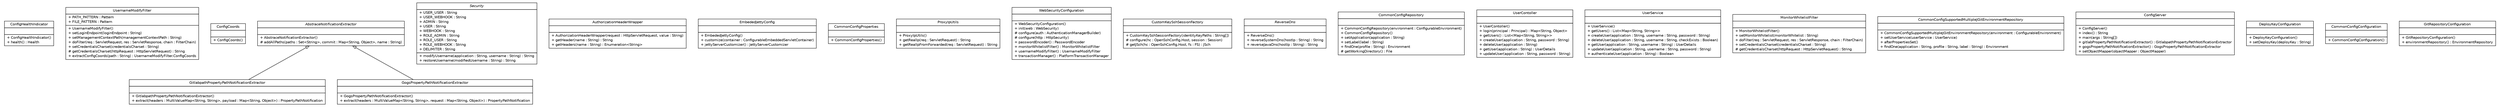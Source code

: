 #!/usr/local/bin/dot
#
# Class diagram 
# Generated by UMLGraph version R5_6-24-gf6e263 (http://www.umlgraph.org/)
#

digraph G {
	edge [fontname="Helvetica",fontsize=10,labelfontname="Helvetica",labelfontsize=10];
	node [fontname="Helvetica",fontsize=10,shape=plaintext];
	nodesep=0.25;
	ranksep=0.5;
	// com.yirendai.oss.environment.configserver.ConfigHealthIndicator
	c0 [label=<<table title="com.yirendai.oss.environment.configserver.ConfigHealthIndicator" border="0" cellborder="1" cellspacing="0" cellpadding="2" port="p" href="./ConfigHealthIndicator.html">
		<tr><td><table border="0" cellspacing="0" cellpadding="1">
<tr><td align="center" balign="center"> ConfigHealthIndicator </td></tr>
		</table></td></tr>
		<tr><td><table border="0" cellspacing="0" cellpadding="1">
<tr><td align="left" balign="left">  </td></tr>
		</table></td></tr>
		<tr><td><table border="0" cellspacing="0" cellpadding="1">
<tr><td align="left" balign="left"> + ConfigHealthIndicator() </td></tr>
<tr><td align="left" balign="left"> + health() : Health </td></tr>
		</table></td></tr>
		</table>>, URL="./ConfigHealthIndicator.html", fontname="Helvetica", fontcolor="black", fontsize=10.0];
	// com.yirendai.oss.environment.configserver.UsernameModifyFilter
	c1 [label=<<table title="com.yirendai.oss.environment.configserver.UsernameModifyFilter" border="0" cellborder="1" cellspacing="0" cellpadding="2" port="p" href="./UsernameModifyFilter.html">
		<tr><td><table border="0" cellspacing="0" cellpadding="1">
<tr><td align="center" balign="center"> UsernameModifyFilter </td></tr>
		</table></td></tr>
		<tr><td><table border="0" cellspacing="0" cellpadding="1">
<tr><td align="left" balign="left"> + PATH_PATTERN : Pattern </td></tr>
<tr><td align="left" balign="left"> + FILE_PATTERN : Pattern </td></tr>
		</table></td></tr>
		<tr><td><table border="0" cellspacing="0" cellpadding="1">
<tr><td align="left" balign="left"> + UsernameModifyFilter() </td></tr>
<tr><td align="left" balign="left"> + setLoginEndpoint(loginEndpoint : String) </td></tr>
<tr><td align="left" balign="left"> + setManagementContextPath(managementContextPath : String) </td></tr>
<tr><td align="left" balign="left"> + doFilter(req : ServletRequest, res : ServletResponse, chain : FilterChain) </td></tr>
<tr><td align="left" balign="left"> + setCredentialsCharset(credentialsCharset : String) </td></tr>
<tr><td align="left" balign="left"> # getCredentialsCharset(httpRequest : HttpServletRequest) : String </td></tr>
<tr><td align="left" balign="left"> + extractConfigCoords(path : String) : UsernameModifyFilter.ConfigCoords </td></tr>
		</table></td></tr>
		</table>>, URL="./UsernameModifyFilter.html", fontname="Helvetica", fontcolor="black", fontsize=10.0];
	// com.yirendai.oss.environment.configserver.UsernameModifyFilter.ConfigCoords
	c2 [label=<<table title="com.yirendai.oss.environment.configserver.UsernameModifyFilter.ConfigCoords" border="0" cellborder="1" cellspacing="0" cellpadding="2" port="p" href="./UsernameModifyFilter.ConfigCoords.html">
		<tr><td><table border="0" cellspacing="0" cellpadding="1">
<tr><td align="center" balign="center"> ConfigCoords </td></tr>
		</table></td></tr>
		<tr><td><table border="0" cellspacing="0" cellpadding="1">
<tr><td align="left" balign="left">  </td></tr>
		</table></td></tr>
		<tr><td><table border="0" cellspacing="0" cellpadding="1">
<tr><td align="left" balign="left"> + ConfigCoords() </td></tr>
		</table></td></tr>
		</table>>, URL="./UsernameModifyFilter.ConfigCoords.html", fontname="Helvetica", fontcolor="black", fontsize=10.0];
	// com.yirendai.oss.environment.configserver.AbstraceNotificationExtractor
	c3 [label=<<table title="com.yirendai.oss.environment.configserver.AbstraceNotificationExtractor" border="0" cellborder="1" cellspacing="0" cellpadding="2" port="p" href="./AbstraceNotificationExtractor.html">
		<tr><td><table border="0" cellspacing="0" cellpadding="1">
<tr><td align="center" balign="center"><font face="Helvetica-Oblique"> AbstraceNotificationExtractor </font></td></tr>
		</table></td></tr>
		<tr><td><table border="0" cellspacing="0" cellpadding="1">
<tr><td align="left" balign="left">  </td></tr>
		</table></td></tr>
		<tr><td><table border="0" cellspacing="0" cellpadding="1">
<tr><td align="left" balign="left"> + AbstraceNotificationExtractor() </td></tr>
<tr><td align="left" balign="left"> # addAllPaths(paths : Set&lt;String&gt;, commit : Map&lt;String, Object&gt;, name : String) </td></tr>
		</table></td></tr>
		</table>>, URL="./AbstraceNotificationExtractor.html", fontname="Helvetica", fontcolor="black", fontsize=10.0];
	// com.yirendai.oss.environment.configserver.Security
	c4 [label=<<table title="com.yirendai.oss.environment.configserver.Security" border="0" cellborder="1" cellspacing="0" cellpadding="2" port="p" href="./Security.html">
		<tr><td><table border="0" cellspacing="0" cellpadding="1">
<tr><td align="center" balign="center"><font face="Helvetica-Oblique"> Security </font></td></tr>
		</table></td></tr>
		<tr><td><table border="0" cellspacing="0" cellpadding="1">
<tr><td align="left" balign="left"> + USER_USER : String </td></tr>
<tr><td align="left" balign="left"> + USER_WEBHOOK : String </td></tr>
<tr><td align="left" balign="left"> + ADMIN : String </td></tr>
<tr><td align="left" balign="left"> + USER : String </td></tr>
<tr><td align="left" balign="left"> + WEBHOOK : String </td></tr>
<tr><td align="left" balign="left"> + ROLE_ADMIN : String </td></tr>
<tr><td align="left" balign="left"> + ROLE_USER : String </td></tr>
<tr><td align="left" balign="left"> + ROLE_WEBHOOK : String </td></tr>
<tr><td align="left" balign="left"> + DELIMITER : String </td></tr>
		</table></td></tr>
		<tr><td><table border="0" cellspacing="0" cellpadding="1">
<tr><td align="left" balign="left"> + modifyUsername(application : String, username : String) : String </td></tr>
<tr><td align="left" balign="left"> + restoreUsername(modifiedUsername : String) : String </td></tr>
		</table></td></tr>
		</table>>, URL="./Security.html", fontname="Helvetica", fontcolor="black", fontsize=10.0];
	// com.yirendai.oss.environment.configserver.AuthorizationHeaderWrapper
	c5 [label=<<table title="com.yirendai.oss.environment.configserver.AuthorizationHeaderWrapper" border="0" cellborder="1" cellspacing="0" cellpadding="2" port="p" href="./AuthorizationHeaderWrapper.html">
		<tr><td><table border="0" cellspacing="0" cellpadding="1">
<tr><td align="center" balign="center"> AuthorizationHeaderWrapper </td></tr>
		</table></td></tr>
		<tr><td><table border="0" cellspacing="0" cellpadding="1">
<tr><td align="left" balign="left">  </td></tr>
		</table></td></tr>
		<tr><td><table border="0" cellspacing="0" cellpadding="1">
<tr><td align="left" balign="left"> + AuthorizationHeaderWrapper(request : HttpServletRequest, value : String) </td></tr>
<tr><td align="left" balign="left"> + getHeader(name : String) : String </td></tr>
<tr><td align="left" balign="left"> + getHeaders(name : String) : Enumeration&lt;String&gt; </td></tr>
		</table></td></tr>
		</table>>, URL="./AuthorizationHeaderWrapper.html", fontname="Helvetica", fontcolor="black", fontsize=10.0];
	// com.yirendai.oss.environment.configserver.EmbededJettyConfig
	c6 [label=<<table title="com.yirendai.oss.environment.configserver.EmbededJettyConfig" border="0" cellborder="1" cellspacing="0" cellpadding="2" port="p" href="./EmbededJettyConfig.html">
		<tr><td><table border="0" cellspacing="0" cellpadding="1">
<tr><td align="center" balign="center"> EmbededJettyConfig </td></tr>
		</table></td></tr>
		<tr><td><table border="0" cellspacing="0" cellpadding="1">
<tr><td align="left" balign="left">  </td></tr>
		</table></td></tr>
		<tr><td><table border="0" cellspacing="0" cellpadding="1">
<tr><td align="left" balign="left"> + EmbededJettyConfig() </td></tr>
<tr><td align="left" balign="left"> + customize(container : ConfigurableEmbeddedServletContainer) </td></tr>
<tr><td align="left" balign="left"> + jettyServerCustomizer() : JettyServerCustomizer </td></tr>
		</table></td></tr>
		</table>>, URL="./EmbededJettyConfig.html", fontname="Helvetica", fontcolor="black", fontsize=10.0];
	// com.yirendai.oss.environment.configserver.GitlabpathPropertyPathNotificationExtractor
	c7 [label=<<table title="com.yirendai.oss.environment.configserver.GitlabpathPropertyPathNotificationExtractor" border="0" cellborder="1" cellspacing="0" cellpadding="2" port="p" href="./GitlabpathPropertyPathNotificationExtractor.html">
		<tr><td><table border="0" cellspacing="0" cellpadding="1">
<tr><td align="center" balign="center"> GitlabpathPropertyPathNotificationExtractor </td></tr>
		</table></td></tr>
		<tr><td><table border="0" cellspacing="0" cellpadding="1">
<tr><td align="left" balign="left">  </td></tr>
		</table></td></tr>
		<tr><td><table border="0" cellspacing="0" cellpadding="1">
<tr><td align="left" balign="left"> + GitlabpathPropertyPathNotificationExtractor() </td></tr>
<tr><td align="left" balign="left"> + extract(headers : MultiValueMap&lt;String, String&gt;, payload : Map&lt;String, Object&gt;) : PropertyPathNotification </td></tr>
		</table></td></tr>
		</table>>, URL="./GitlabpathPropertyPathNotificationExtractor.html", fontname="Helvetica", fontcolor="black", fontsize=10.0];
	// com.yirendai.oss.environment.configserver.CommonConfigProperties
	c8 [label=<<table title="com.yirendai.oss.environment.configserver.CommonConfigProperties" border="0" cellborder="1" cellspacing="0" cellpadding="2" port="p" href="./CommonConfigProperties.html">
		<tr><td><table border="0" cellspacing="0" cellpadding="1">
<tr><td align="center" balign="center"> CommonConfigProperties </td></tr>
		</table></td></tr>
		<tr><td><table border="0" cellspacing="0" cellpadding="1">
<tr><td align="left" balign="left">  </td></tr>
		</table></td></tr>
		<tr><td><table border="0" cellspacing="0" cellpadding="1">
<tr><td align="left" balign="left"> + CommonConfigProperties() </td></tr>
		</table></td></tr>
		</table>>, URL="./CommonConfigProperties.html", fontname="Helvetica", fontcolor="black", fontsize=10.0];
	// com.yirendai.oss.environment.configserver.ProxyIpUtils
	c9 [label=<<table title="com.yirendai.oss.environment.configserver.ProxyIpUtils" border="0" cellborder="1" cellspacing="0" cellpadding="2" port="p" href="./ProxyIpUtils.html">
		<tr><td><table border="0" cellspacing="0" cellpadding="1">
<tr><td align="center" balign="center"> ProxyIpUtils </td></tr>
		</table></td></tr>
		<tr><td><table border="0" cellspacing="0" cellpadding="1">
<tr><td align="left" balign="left">  </td></tr>
		</table></td></tr>
		<tr><td><table border="0" cellspacing="0" cellpadding="1">
<tr><td align="left" balign="left"> + ProxyIpUtils() </td></tr>
<tr><td align="left" balign="left"> + getRealIp(req : ServletRequest) : String </td></tr>
<tr><td align="left" balign="left"> + getRealIpFromForwarded(req : ServletRequest) : String </td></tr>
		</table></td></tr>
		</table>>, URL="./ProxyIpUtils.html", fontname="Helvetica", fontcolor="black", fontsize=10.0];
	// com.yirendai.oss.environment.configserver.WebSecurityConfiguration
	c10 [label=<<table title="com.yirendai.oss.environment.configserver.WebSecurityConfiguration" border="0" cellborder="1" cellspacing="0" cellpadding="2" port="p" href="./WebSecurityConfiguration.html">
		<tr><td><table border="0" cellspacing="0" cellpadding="1">
<tr><td align="center" balign="center"> WebSecurityConfiguration </td></tr>
		</table></td></tr>
		<tr><td><table border="0" cellspacing="0" cellpadding="1">
<tr><td align="left" balign="left">  </td></tr>
		</table></td></tr>
		<tr><td><table border="0" cellspacing="0" cellpadding="1">
<tr><td align="left" balign="left"> + WebSecurityConfiguration() </td></tr>
<tr><td align="left" balign="left"> + init(web : WebSecurity) </td></tr>
<tr><td align="left" balign="left"> # configure(auth : AuthenticationManagerBuilder) </td></tr>
<tr><td align="left" balign="left"> # configure(http : HttpSecurity) </td></tr>
<tr><td align="left" balign="left"> + passwordEncoder() : PasswordEncoder </td></tr>
<tr><td align="left" balign="left"> + monitorWhitelistFilter() : MonitorWhitelistFilter </td></tr>
<tr><td align="left" balign="left"> + usernameModifyFilter() : UsernameModifyFilter </td></tr>
<tr><td align="left" balign="left"> + transactionManager() : PlatformTransactionManager </td></tr>
		</table></td></tr>
		</table>>, URL="./WebSecurityConfiguration.html", fontname="Helvetica", fontcolor="black", fontsize=10.0];
	// com.yirendai.oss.environment.configserver.CustomKeySshSessionFactory
	c11 [label=<<table title="com.yirendai.oss.environment.configserver.CustomKeySshSessionFactory" border="0" cellborder="1" cellspacing="0" cellpadding="2" port="p" href="./CustomKeySshSessionFactory.html">
		<tr><td><table border="0" cellspacing="0" cellpadding="1">
<tr><td align="center" balign="center"> CustomKeySshSessionFactory </td></tr>
		</table></td></tr>
		<tr><td><table border="0" cellspacing="0" cellpadding="1">
<tr><td align="left" balign="left">  </td></tr>
		</table></td></tr>
		<tr><td><table border="0" cellspacing="0" cellpadding="1">
<tr><td align="left" balign="left"> + CustomKeySshSessionFactory(identityKeyPaths : String[]) </td></tr>
<tr><td align="left" balign="left"> # configure(hc : OpenSshConfig.Host, session : Session) </td></tr>
<tr><td align="left" balign="left"> # getJSch(hc : OpenSshConfig.Host, fs : FS) : JSch </td></tr>
		</table></td></tr>
		</table>>, URL="./CustomKeySshSessionFactory.html", fontname="Helvetica", fontcolor="black", fontsize=10.0];
	// com.yirendai.oss.environment.configserver.ReverseDns
	c12 [label=<<table title="com.yirendai.oss.environment.configserver.ReverseDns" border="0" cellborder="1" cellspacing="0" cellpadding="2" port="p" href="./ReverseDns.html">
		<tr><td><table border="0" cellspacing="0" cellpadding="1">
<tr><td align="center" balign="center"><font face="Helvetica-Oblique"> ReverseDns </font></td></tr>
		</table></td></tr>
		<tr><td><table border="0" cellspacing="0" cellpadding="1">
<tr><td align="left" balign="left">  </td></tr>
		</table></td></tr>
		<tr><td><table border="0" cellspacing="0" cellpadding="1">
<tr><td align="left" balign="left"> + ReverseDns() </td></tr>
<tr><td align="left" balign="left"> + reverseSystemDns(hostIp : String) : String </td></tr>
<tr><td align="left" balign="left"> + reverseJavaDns(hostIp : String) : String </td></tr>
		</table></td></tr>
		</table>>, URL="./ReverseDns.html", fontname="Helvetica", fontcolor="black", fontsize=10.0];
	// com.yirendai.oss.environment.configserver.CommonConfigRepository
	c13 [label=<<table title="com.yirendai.oss.environment.configserver.CommonConfigRepository" border="0" cellborder="1" cellspacing="0" cellpadding="2" port="p" href="./CommonConfigRepository.html">
		<tr><td><table border="0" cellspacing="0" cellpadding="1">
<tr><td align="center" balign="center"> CommonConfigRepository </td></tr>
		</table></td></tr>
		<tr><td><table border="0" cellspacing="0" cellpadding="1">
<tr><td align="left" balign="left">  </td></tr>
		</table></td></tr>
		<tr><td><table border="0" cellspacing="0" cellpadding="1">
<tr><td align="left" balign="left"> + CommonConfigRepository(environment : ConfigurableEnvironment) </td></tr>
<tr><td align="left" balign="left"> + CommonConfigRepository() </td></tr>
<tr><td align="left" balign="left"> + setApplication(application : String) </td></tr>
<tr><td align="left" balign="left"> + setLabel(label : String) </td></tr>
<tr><td align="left" balign="left"> + findOne(profile : String) : Environment </td></tr>
<tr><td align="left" balign="left"> # getWorkingDirectory() : File </td></tr>
		</table></td></tr>
		</table>>, URL="./CommonConfigRepository.html", fontname="Helvetica", fontcolor="black", fontsize=10.0];
	// com.yirendai.oss.environment.configserver.UserContoller
	c14 [label=<<table title="com.yirendai.oss.environment.configserver.UserContoller" border="0" cellborder="1" cellspacing="0" cellpadding="2" port="p" href="./UserContoller.html">
		<tr><td><table border="0" cellspacing="0" cellpadding="1">
<tr><td align="center" balign="center"> UserContoller </td></tr>
		</table></td></tr>
		<tr><td><table border="0" cellspacing="0" cellpadding="1">
<tr><td align="left" balign="left">  </td></tr>
		</table></td></tr>
		<tr><td><table border="0" cellspacing="0" cellpadding="1">
<tr><td align="left" balign="left"> + UserContoller() </td></tr>
<tr><td align="left" balign="left"> + login(principal : Principal) : Map&lt;String, Object&gt; </td></tr>
<tr><td align="left" balign="left"> + getUsers() : List&lt;Map&lt;String, String&gt;&gt; </td></tr>
<tr><td align="left" balign="left"> + createUser(application : String, password : String) </td></tr>
<tr><td align="left" balign="left"> + deleteUser(application : String) </td></tr>
<tr><td align="left" balign="left"> + getUser(application : String) : UserDetails </td></tr>
<tr><td align="left" balign="left"> + updateUser(application : String, password : String) </td></tr>
		</table></td></tr>
		</table>>, URL="./UserContoller.html", fontname="Helvetica", fontcolor="black", fontsize=10.0];
	// com.yirendai.oss.environment.configserver.UserService
	c15 [label=<<table title="com.yirendai.oss.environment.configserver.UserService" border="0" cellborder="1" cellspacing="0" cellpadding="2" port="p" href="./UserService.html">
		<tr><td><table border="0" cellspacing="0" cellpadding="1">
<tr><td align="center" balign="center"> UserService </td></tr>
		</table></td></tr>
		<tr><td><table border="0" cellspacing="0" cellpadding="1">
<tr><td align="left" balign="left">  </td></tr>
		</table></td></tr>
		<tr><td><table border="0" cellspacing="0" cellpadding="1">
<tr><td align="left" balign="left"> + UserService() </td></tr>
<tr><td align="left" balign="left"> + getUsers() : List&lt;Map&lt;String, String&gt;&gt; </td></tr>
<tr><td align="left" balign="left"> + createUser(application : String, username : String, password : String) </td></tr>
<tr><td align="left" balign="left"> + deleteUser(application : String, username : String, checkExists : Boolean) </td></tr>
<tr><td align="left" balign="left"> + getUser(application : String, username : String) : UserDetails </td></tr>
<tr><td align="left" balign="left"> + updateUser(application : String, username : String, password : String) </td></tr>
<tr><td align="left" balign="left"> + authenticateUser(application : String) : Boolean </td></tr>
		</table></td></tr>
		</table>>, URL="./UserService.html", fontname="Helvetica", fontcolor="black", fontsize=10.0];
	// com.yirendai.oss.environment.configserver.MonitorWhitelistFilter
	c16 [label=<<table title="com.yirendai.oss.environment.configserver.MonitorWhitelistFilter" border="0" cellborder="1" cellspacing="0" cellpadding="2" port="p" href="./MonitorWhitelistFilter.html">
		<tr><td><table border="0" cellspacing="0" cellpadding="1">
<tr><td align="center" balign="center"> MonitorWhitelistFilter </td></tr>
		</table></td></tr>
		<tr><td><table border="0" cellspacing="0" cellpadding="1">
<tr><td align="left" balign="left">  </td></tr>
		</table></td></tr>
		<tr><td><table border="0" cellspacing="0" cellpadding="1">
<tr><td align="left" balign="left"> + MonitorWhitelistFilter() </td></tr>
<tr><td align="left" balign="left"> + setMonitorWhitelist(monitorWhitelist : String) </td></tr>
<tr><td align="left" balign="left"> + doFilter(req : ServletRequest, res : ServletResponse, chain : FilterChain) </td></tr>
<tr><td align="left" balign="left"> + setCredentialsCharset(credentialsCharset : String) </td></tr>
<tr><td align="left" balign="left"> # getCredentialsCharset(httpRequest : HttpServletRequest) : String </td></tr>
		</table></td></tr>
		</table>>, URL="./MonitorWhitelistFilter.html", fontname="Helvetica", fontcolor="black", fontsize=10.0];
	// com.yirendai.oss.environment.configserver.CommonConfigSupportedMultipleJGitEnvironmentRepository
	c17 [label=<<table title="com.yirendai.oss.environment.configserver.CommonConfigSupportedMultipleJGitEnvironmentRepository" border="0" cellborder="1" cellspacing="0" cellpadding="2" port="p" href="./CommonConfigSupportedMultipleJGitEnvironmentRepository.html">
		<tr><td><table border="0" cellspacing="0" cellpadding="1">
<tr><td align="center" balign="center"> CommonConfigSupportedMultipleJGitEnvironmentRepository </td></tr>
		</table></td></tr>
		<tr><td><table border="0" cellspacing="0" cellpadding="1">
<tr><td align="left" balign="left">  </td></tr>
		</table></td></tr>
		<tr><td><table border="0" cellspacing="0" cellpadding="1">
<tr><td align="left" balign="left"> + CommonConfigSupportedMultipleJGitEnvironmentRepository(environment : ConfigurableEnvironment) </td></tr>
<tr><td align="left" balign="left"> + setUserService(userService : UserService) </td></tr>
<tr><td align="left" balign="left"> + afterPropertiesSet() </td></tr>
<tr><td align="left" balign="left"> + findOne(application : String, profile : String, label : String) : Environment </td></tr>
		</table></td></tr>
		</table>>, URL="./CommonConfigSupportedMultipleJGitEnvironmentRepository.html", fontname="Helvetica", fontcolor="black", fontsize=10.0];
	// com.yirendai.oss.environment.configserver.ConfigServer
	c18 [label=<<table title="com.yirendai.oss.environment.configserver.ConfigServer" border="0" cellborder="1" cellspacing="0" cellpadding="2" port="p" href="./ConfigServer.html">
		<tr><td><table border="0" cellspacing="0" cellpadding="1">
<tr><td align="center" balign="center"> ConfigServer </td></tr>
		</table></td></tr>
		<tr><td><table border="0" cellspacing="0" cellpadding="1">
<tr><td align="left" balign="left">  </td></tr>
		</table></td></tr>
		<tr><td><table border="0" cellspacing="0" cellpadding="1">
<tr><td align="left" balign="left"> + ConfigServer() </td></tr>
<tr><td align="left" balign="left"> + index() : String </td></tr>
<tr><td align="left" balign="left"> + main(args : String[]) </td></tr>
<tr><td align="left" balign="left"> + gitlabPropertyPathNotificationExtractor() : GitlabpathPropertyPathNotificationExtractor </td></tr>
<tr><td align="left" balign="left"> + gogsPropertyPathNotificationExtractor() : GogsPropertyPathNotificationExtractor </td></tr>
<tr><td align="left" balign="left"> + setObjectMapper(objectMapper : ObjectMapper) </td></tr>
		</table></td></tr>
		</table>>, URL="./ConfigServer.html", fontname="Helvetica", fontcolor="black", fontsize=10.0];
	// com.yirendai.oss.environment.configserver.ConfigServer.DeployKeyConfiguration
	c19 [label=<<table title="com.yirendai.oss.environment.configserver.ConfigServer.DeployKeyConfiguration" border="0" cellborder="1" cellspacing="0" cellpadding="2" port="p" href="./ConfigServer.DeployKeyConfiguration.html">
		<tr><td><table border="0" cellspacing="0" cellpadding="1">
<tr><td align="center" balign="center"> DeployKeyConfiguration </td></tr>
		</table></td></tr>
		<tr><td><table border="0" cellspacing="0" cellpadding="1">
<tr><td align="left" balign="left">  </td></tr>
		</table></td></tr>
		<tr><td><table border="0" cellspacing="0" cellpadding="1">
<tr><td align="left" balign="left"> + DeployKeyConfiguration() </td></tr>
<tr><td align="left" balign="left"> + setDeployKey(deployKey : String) </td></tr>
		</table></td></tr>
		</table>>, URL="./ConfigServer.DeployKeyConfiguration.html", fontname="Helvetica", fontcolor="black", fontsize=10.0];
	// com.yirendai.oss.environment.configserver.GogsPropertyPathNotificationExtractor
	c20 [label=<<table title="com.yirendai.oss.environment.configserver.GogsPropertyPathNotificationExtractor" border="0" cellborder="1" cellspacing="0" cellpadding="2" port="p" href="./GogsPropertyPathNotificationExtractor.html">
		<tr><td><table border="0" cellspacing="0" cellpadding="1">
<tr><td align="center" balign="center"> GogsPropertyPathNotificationExtractor </td></tr>
		</table></td></tr>
		<tr><td><table border="0" cellspacing="0" cellpadding="1">
<tr><td align="left" balign="left">  </td></tr>
		</table></td></tr>
		<tr><td><table border="0" cellspacing="0" cellpadding="1">
<tr><td align="left" balign="left"> + GogsPropertyPathNotificationExtractor() </td></tr>
<tr><td align="left" balign="left"> + extract(headers : MultiValueMap&lt;String, String&gt;, request : Map&lt;String, Object&gt;) : PropertyPathNotification </td></tr>
		</table></td></tr>
		</table>>, URL="./GogsPropertyPathNotificationExtractor.html", fontname="Helvetica", fontcolor="black", fontsize=10.0];
	// com.yirendai.oss.environment.configserver.CommonConfigConfiguration
	c21 [label=<<table title="com.yirendai.oss.environment.configserver.CommonConfigConfiguration" border="0" cellborder="1" cellspacing="0" cellpadding="2" port="p" href="./CommonConfigConfiguration.html">
		<tr><td><table border="0" cellspacing="0" cellpadding="1">
<tr><td align="center" balign="center"> CommonConfigConfiguration </td></tr>
		</table></td></tr>
		<tr><td><table border="0" cellspacing="0" cellpadding="1">
<tr><td align="left" balign="left">  </td></tr>
		</table></td></tr>
		<tr><td><table border="0" cellspacing="0" cellpadding="1">
<tr><td align="left" balign="left"> + CommonConfigConfiguration() </td></tr>
		</table></td></tr>
		</table>>, URL="./CommonConfigConfiguration.html", fontname="Helvetica", fontcolor="black", fontsize=10.0];
	// com.yirendai.oss.environment.configserver.CommonConfigConfiguration.GitRepositoryConfiguration
	c22 [label=<<table title="com.yirendai.oss.environment.configserver.CommonConfigConfiguration.GitRepositoryConfiguration" border="0" cellborder="1" cellspacing="0" cellpadding="2" port="p" href="./CommonConfigConfiguration.GitRepositoryConfiguration.html">
		<tr><td><table border="0" cellspacing="0" cellpadding="1">
<tr><td align="center" balign="center"> GitRepositoryConfiguration </td></tr>
		</table></td></tr>
		<tr><td><table border="0" cellspacing="0" cellpadding="1">
<tr><td align="left" balign="left">  </td></tr>
		</table></td></tr>
		<tr><td><table border="0" cellspacing="0" cellpadding="1">
<tr><td align="left" balign="left"> + GitRepositoryConfiguration() </td></tr>
<tr><td align="left" balign="left"> + environmentRepository() : EnvironmentRepository </td></tr>
		</table></td></tr>
		</table>>, URL="./CommonConfigConfiguration.GitRepositoryConfiguration.html", fontname="Helvetica", fontcolor="black", fontsize=10.0];
	//com.yirendai.oss.environment.configserver.GitlabpathPropertyPathNotificationExtractor extends com.yirendai.oss.environment.configserver.AbstraceNotificationExtractor
	c3:p -> c7:p [dir=back,arrowtail=empty];
	//com.yirendai.oss.environment.configserver.GogsPropertyPathNotificationExtractor extends com.yirendai.oss.environment.configserver.AbstraceNotificationExtractor
	c3:p -> c20:p [dir=back,arrowtail=empty];
}

